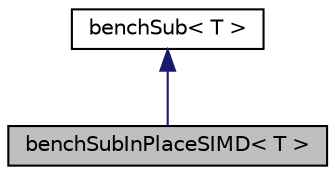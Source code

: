 digraph "benchSubInPlaceSIMD&lt; T &gt;"
{
  edge [fontname="Helvetica",fontsize="10",labelfontname="Helvetica",labelfontsize="10"];
  node [fontname="Helvetica",fontsize="10",shape=record];
  Node0 [label="benchSubInPlaceSIMD\< T \>",height=0.2,width=0.4,color="black", fillcolor="grey75", style="filled", fontcolor="black"];
  Node1 -> Node0 [dir="back",color="midnightblue",fontsize="10",style="solid"];
  Node1 [label="benchSub\< T \>",height=0.2,width=0.4,color="black", fillcolor="white", style="filled",URL="$d6/dfc/classbenchSub.html",tooltip="Benchmark for subtraction operations. "];
}
